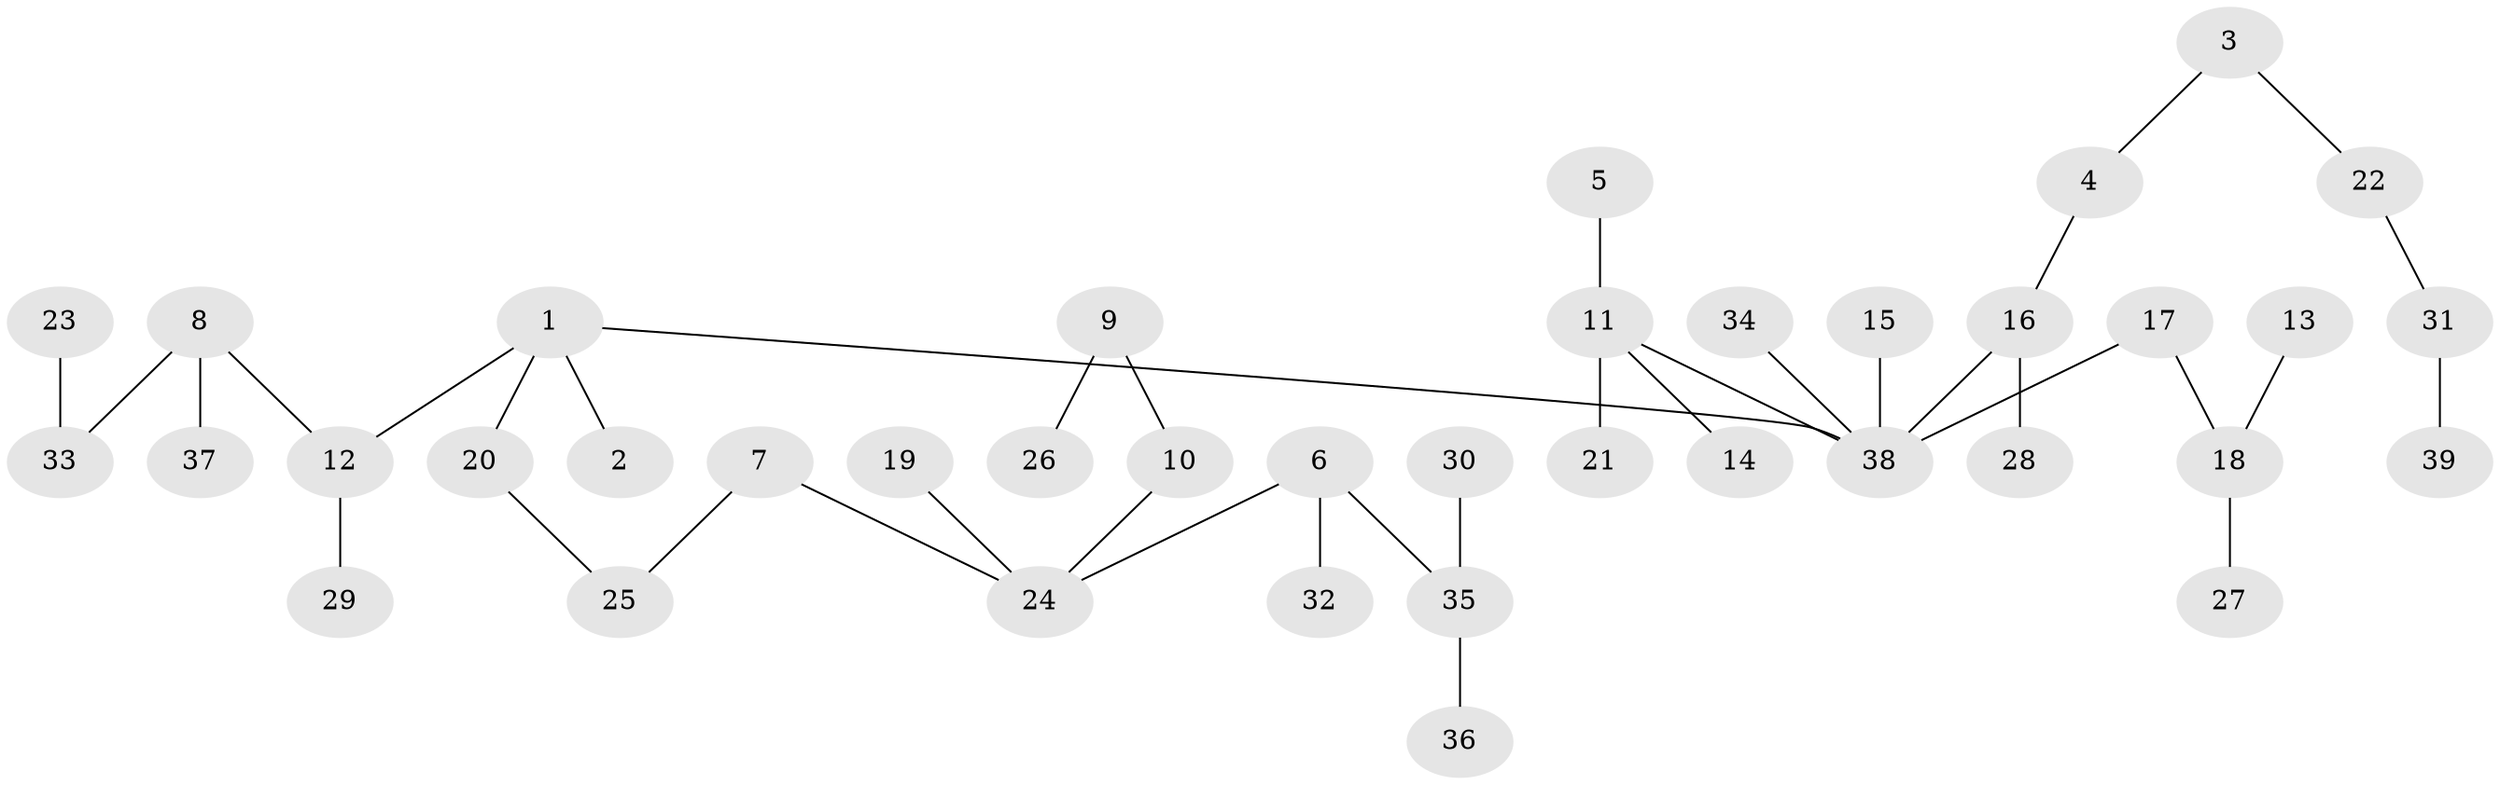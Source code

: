// original degree distribution, {8: 0.012987012987012988, 6: 0.012987012987012988, 1: 0.5194805194805194, 5: 0.03896103896103896, 4: 0.025974025974025976, 3: 0.19480519480519481, 2: 0.19480519480519481}
// Generated by graph-tools (version 1.1) at 2025/02/03/09/25 03:02:26]
// undirected, 39 vertices, 38 edges
graph export_dot {
graph [start="1"]
  node [color=gray90,style=filled];
  1;
  2;
  3;
  4;
  5;
  6;
  7;
  8;
  9;
  10;
  11;
  12;
  13;
  14;
  15;
  16;
  17;
  18;
  19;
  20;
  21;
  22;
  23;
  24;
  25;
  26;
  27;
  28;
  29;
  30;
  31;
  32;
  33;
  34;
  35;
  36;
  37;
  38;
  39;
  1 -- 2 [weight=1.0];
  1 -- 12 [weight=1.0];
  1 -- 20 [weight=1.0];
  1 -- 38 [weight=1.0];
  3 -- 4 [weight=1.0];
  3 -- 22 [weight=1.0];
  4 -- 16 [weight=1.0];
  5 -- 11 [weight=1.0];
  6 -- 24 [weight=1.0];
  6 -- 32 [weight=1.0];
  6 -- 35 [weight=1.0];
  7 -- 24 [weight=1.0];
  7 -- 25 [weight=1.0];
  8 -- 12 [weight=1.0];
  8 -- 33 [weight=1.0];
  8 -- 37 [weight=1.0];
  9 -- 10 [weight=1.0];
  9 -- 26 [weight=1.0];
  10 -- 24 [weight=1.0];
  11 -- 14 [weight=1.0];
  11 -- 21 [weight=1.0];
  11 -- 38 [weight=1.0];
  12 -- 29 [weight=1.0];
  13 -- 18 [weight=1.0];
  15 -- 38 [weight=1.0];
  16 -- 28 [weight=1.0];
  16 -- 38 [weight=1.0];
  17 -- 18 [weight=1.0];
  17 -- 38 [weight=1.0];
  18 -- 27 [weight=1.0];
  19 -- 24 [weight=1.0];
  20 -- 25 [weight=1.0];
  22 -- 31 [weight=1.0];
  23 -- 33 [weight=1.0];
  30 -- 35 [weight=1.0];
  31 -- 39 [weight=1.0];
  34 -- 38 [weight=1.0];
  35 -- 36 [weight=1.0];
}
